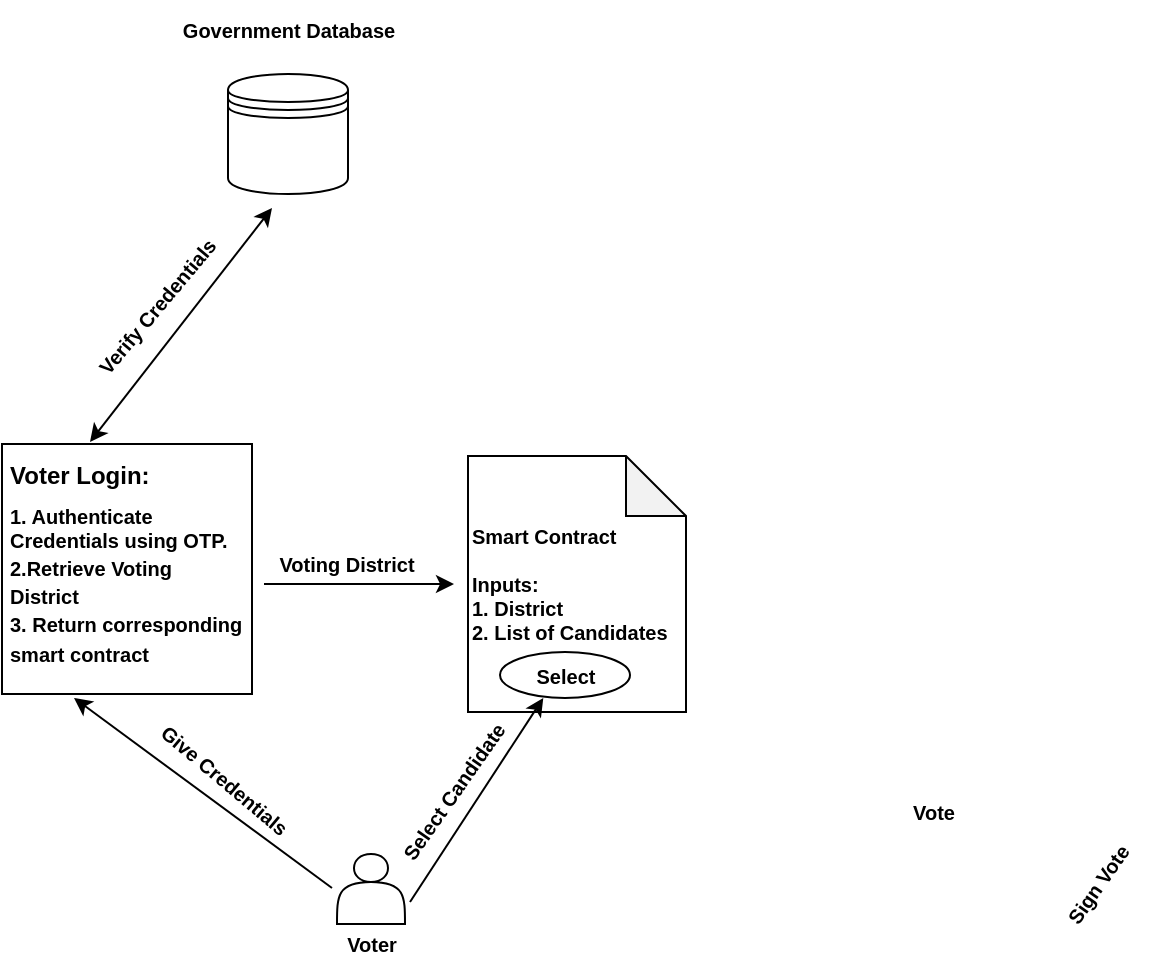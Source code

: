 <mxfile version="20.0.4" type="github">
  <diagram id="R7e9KVuFXxSIgpA9V-PT" name="Page-1">
    <mxGraphModel dx="865" dy="449" grid="0" gridSize="10" guides="1" tooltips="1" connect="1" arrows="1" fold="1" page="1" pageScale="1" pageWidth="850" pageHeight="1100" math="0" shadow="0">
      <root>
        <mxCell id="0" />
        <mxCell id="1" parent="0" />
        <mxCell id="_CAl6fARyQbW0v1_F7Wb-1" value="" style="whiteSpace=wrap;html=1;aspect=fixed;" vertex="1" parent="1">
          <mxGeometry x="66" y="274" width="125" height="125" as="geometry" />
        </mxCell>
        <mxCell id="_CAl6fARyQbW0v1_F7Wb-2" value="&lt;div style=&quot;&quot;&gt;&lt;span style=&quot;background-color: initial;&quot;&gt;Voter Login:&lt;/span&gt;&lt;/div&gt;&lt;div style=&quot;font-size: 6px;&quot;&gt;&lt;span style=&quot;background-color: initial;&quot;&gt;&lt;br&gt;&lt;/span&gt;&lt;/div&gt;&lt;font style=&quot;font-size: 10px;&quot;&gt;&lt;div style=&quot;&quot;&gt;&lt;span style=&quot;background-color: initial;&quot;&gt;1. Authenticate Credentials using OTP.&lt;/span&gt;&lt;/div&gt;&lt;/font&gt;&lt;div style=&quot;&quot;&gt;&lt;span style=&quot;background-color: initial;&quot;&gt;&lt;font style=&quot;font-size: 10px;&quot;&gt;2.Retrieve Voting District&lt;/font&gt;&lt;/span&gt;&lt;/div&gt;&lt;div style=&quot;&quot;&gt;&lt;span style=&quot;background-color: initial;&quot;&gt;&lt;font style=&quot;font-size: 10px;&quot;&gt;3. Return corresponding smart contract&lt;/font&gt;&lt;/span&gt;&lt;/div&gt;" style="text;html=1;strokeColor=none;fillColor=none;align=left;verticalAlign=middle;whiteSpace=wrap;rounded=0;fontStyle=1" vertex="1" parent="1">
          <mxGeometry x="68" y="276.25" width="119" height="115.5" as="geometry" />
        </mxCell>
        <mxCell id="_CAl6fARyQbW0v1_F7Wb-3" value="" style="shape=datastore;whiteSpace=wrap;html=1;fontSize=10;" vertex="1" parent="1">
          <mxGeometry x="179" y="89" width="60" height="60" as="geometry" />
        </mxCell>
        <mxCell id="_CAl6fARyQbW0v1_F7Wb-5" value="" style="endArrow=classic;startArrow=classic;html=1;rounded=0;fontSize=10;" edge="1" parent="1">
          <mxGeometry width="50" height="50" relative="1" as="geometry">
            <mxPoint x="110" y="273" as="sourcePoint" />
            <mxPoint x="201" y="156" as="targetPoint" />
          </mxGeometry>
        </mxCell>
        <mxCell id="_CAl6fARyQbW0v1_F7Wb-6" value="&lt;b&gt;Verify Credentials&lt;/b&gt;" style="text;html=1;strokeColor=none;fillColor=none;align=center;verticalAlign=middle;whiteSpace=wrap;rounded=0;fontSize=10;rotation=-50;" vertex="1" parent="1">
          <mxGeometry x="100" y="190" width="87" height="30" as="geometry" />
        </mxCell>
        <mxCell id="_CAl6fARyQbW0v1_F7Wb-7" value="&lt;b&gt;Government Database&lt;/b&gt;" style="text;html=1;strokeColor=none;fillColor=none;align=center;verticalAlign=middle;whiteSpace=wrap;rounded=0;fontSize=10;" vertex="1" parent="1">
          <mxGeometry x="150.5" y="52" width="117" height="30" as="geometry" />
        </mxCell>
        <mxCell id="_CAl6fARyQbW0v1_F7Wb-8" value="" style="shape=actor;whiteSpace=wrap;html=1;fontSize=10;" vertex="1" parent="1">
          <mxGeometry x="233.5" y="479" width="34" height="35" as="geometry" />
        </mxCell>
        <mxCell id="_CAl6fARyQbW0v1_F7Wb-9" value="" style="endArrow=classic;html=1;rounded=0;fontSize=10;" edge="1" parent="1">
          <mxGeometry width="50" height="50" relative="1" as="geometry">
            <mxPoint x="231" y="496" as="sourcePoint" />
            <mxPoint x="102" y="401" as="targetPoint" />
          </mxGeometry>
        </mxCell>
        <mxCell id="_CAl6fARyQbW0v1_F7Wb-10" value="&lt;b&gt;Give Credentials&lt;/b&gt;" style="text;html=1;strokeColor=none;fillColor=none;align=center;verticalAlign=middle;whiteSpace=wrap;rounded=0;fontSize=10;rotation=40;" vertex="1" parent="1">
          <mxGeometry x="134" y="427" width="87" height="30" as="geometry" />
        </mxCell>
        <mxCell id="_CAl6fARyQbW0v1_F7Wb-11" value="&lt;span&gt;Smart Contract&lt;/span&gt;&lt;br style=&quot;&quot;&gt;&lt;br style=&quot;&quot;&gt;Inputs:&lt;br style=&quot;&quot;&gt;1. District&lt;br style=&quot;&quot;&gt;2. List of Candidates" style="shape=note;whiteSpace=wrap;html=1;backgroundOutline=1;darkOpacity=0.05;align=left;fontSize=10;fontStyle=1" vertex="1" parent="1">
          <mxGeometry x="299" y="280" width="109" height="128" as="geometry" />
        </mxCell>
        <mxCell id="_CAl6fARyQbW0v1_F7Wb-13" value="" style="endArrow=classic;html=1;rounded=0;fontSize=10;" edge="1" parent="1">
          <mxGeometry width="50" height="50" relative="1" as="geometry">
            <mxPoint x="197" y="344" as="sourcePoint" />
            <mxPoint x="292" y="344" as="targetPoint" />
          </mxGeometry>
        </mxCell>
        <mxCell id="_CAl6fARyQbW0v1_F7Wb-14" value="&lt;b&gt;Voting District&lt;/b&gt;" style="text;html=1;strokeColor=none;fillColor=none;align=center;verticalAlign=middle;whiteSpace=wrap;rounded=0;fontSize=10;" vertex="1" parent="1">
          <mxGeometry x="203" y="315" width="71" height="38" as="geometry" />
        </mxCell>
        <mxCell id="_CAl6fARyQbW0v1_F7Wb-15" value="&lt;b&gt;Voter&lt;/b&gt;" style="text;html=1;strokeColor=none;fillColor=none;align=center;verticalAlign=middle;whiteSpace=wrap;rounded=0;fontSize=10;" vertex="1" parent="1">
          <mxGeometry x="220.5" y="509" width="60" height="30" as="geometry" />
        </mxCell>
        <mxCell id="_CAl6fARyQbW0v1_F7Wb-16" value="" style="ellipse;whiteSpace=wrap;html=1;fontSize=10;" vertex="1" parent="1">
          <mxGeometry x="315" y="378" width="65" height="23" as="geometry" />
        </mxCell>
        <mxCell id="_CAl6fARyQbW0v1_F7Wb-17" value="&lt;b&gt;Vote&lt;/b&gt;" style="text;html=1;strokeColor=none;fillColor=none;align=center;verticalAlign=middle;whiteSpace=wrap;rounded=0;fontSize=10;" vertex="1" parent="1">
          <mxGeometry x="520" y="452" width="24" height="11" as="geometry" />
        </mxCell>
        <mxCell id="_CAl6fARyQbW0v1_F7Wb-18" value="" style="endArrow=classic;html=1;rounded=0;fontSize=10;entryX=0.333;entryY=1;entryDx=0;entryDy=0;entryPerimeter=0;" edge="1" parent="1" target="_CAl6fARyQbW0v1_F7Wb-16">
          <mxGeometry width="50" height="50" relative="1" as="geometry">
            <mxPoint x="270" y="503" as="sourcePoint" />
            <mxPoint x="367" y="411" as="targetPoint" />
          </mxGeometry>
        </mxCell>
        <mxCell id="_CAl6fARyQbW0v1_F7Wb-19" value="Sign Vote" style="text;html=1;strokeColor=none;fillColor=none;align=center;verticalAlign=middle;whiteSpace=wrap;rounded=0;fontSize=10;fontStyle=1;rotation=-55;" vertex="1" parent="1">
          <mxGeometry x="584" y="479" width="60" height="30" as="geometry" />
        </mxCell>
        <mxCell id="_CAl6fARyQbW0v1_F7Wb-20" value="&lt;b&gt;Select&lt;/b&gt;" style="text;html=1;strokeColor=none;fillColor=none;align=center;verticalAlign=middle;whiteSpace=wrap;rounded=0;fontSize=10;" vertex="1" parent="1">
          <mxGeometry x="335.5" y="384" width="24" height="11" as="geometry" />
        </mxCell>
        <mxCell id="_CAl6fARyQbW0v1_F7Wb-24" value="Select Candidate" style="text;html=1;strokeColor=none;fillColor=none;align=center;verticalAlign=middle;whiteSpace=wrap;rounded=0;fontSize=10;fontStyle=1;rotation=-55;" vertex="1" parent="1">
          <mxGeometry x="247.5" y="433" width="88" height="30" as="geometry" />
        </mxCell>
      </root>
    </mxGraphModel>
  </diagram>
</mxfile>
